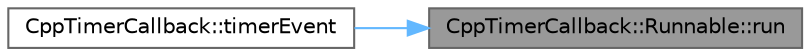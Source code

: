 digraph "CppTimerCallback::Runnable::run"
{
 // LATEX_PDF_SIZE
  bgcolor="transparent";
  edge [fontname=Helvetica,fontsize=10,labelfontname=Helvetica,labelfontsize=10];
  node [fontname=Helvetica,fontsize=10,shape=box,height=0.2,width=0.4];
  rankdir="RL";
  Node1 [label="CppTimerCallback::Runnable::run",height=0.2,width=0.4,color="gray40", fillcolor="grey60", style="filled", fontcolor="black",tooltip=" "];
  Node1 -> Node2 [dir="back",color="steelblue1",style="solid"];
  Node2 [label="CppTimerCallback::timerEvent",height=0.2,width=0.4,color="grey40", fillcolor="white", style="filled",URL="$class_cpp_timer_callback.html#af6b39f5eb8e98bfc1b301ac3f25276e9",tooltip=" "];
}
